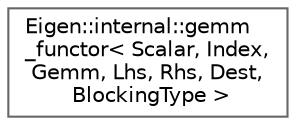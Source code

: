 digraph "类继承关系图"
{
 // LATEX_PDF_SIZE
  bgcolor="transparent";
  edge [fontname=Helvetica,fontsize=10,labelfontname=Helvetica,labelfontsize=10];
  node [fontname=Helvetica,fontsize=10,shape=box,height=0.2,width=0.4];
  rankdir="LR";
  Node0 [id="Node000000",label="Eigen::internal::gemm\l_functor\< Scalar, Index,\l Gemm, Lhs, Rhs, Dest,\l BlockingType \>",height=0.2,width=0.4,color="grey40", fillcolor="white", style="filled",URL="$struct_eigen_1_1internal_1_1gemm__functor.html",tooltip=" "];
}
